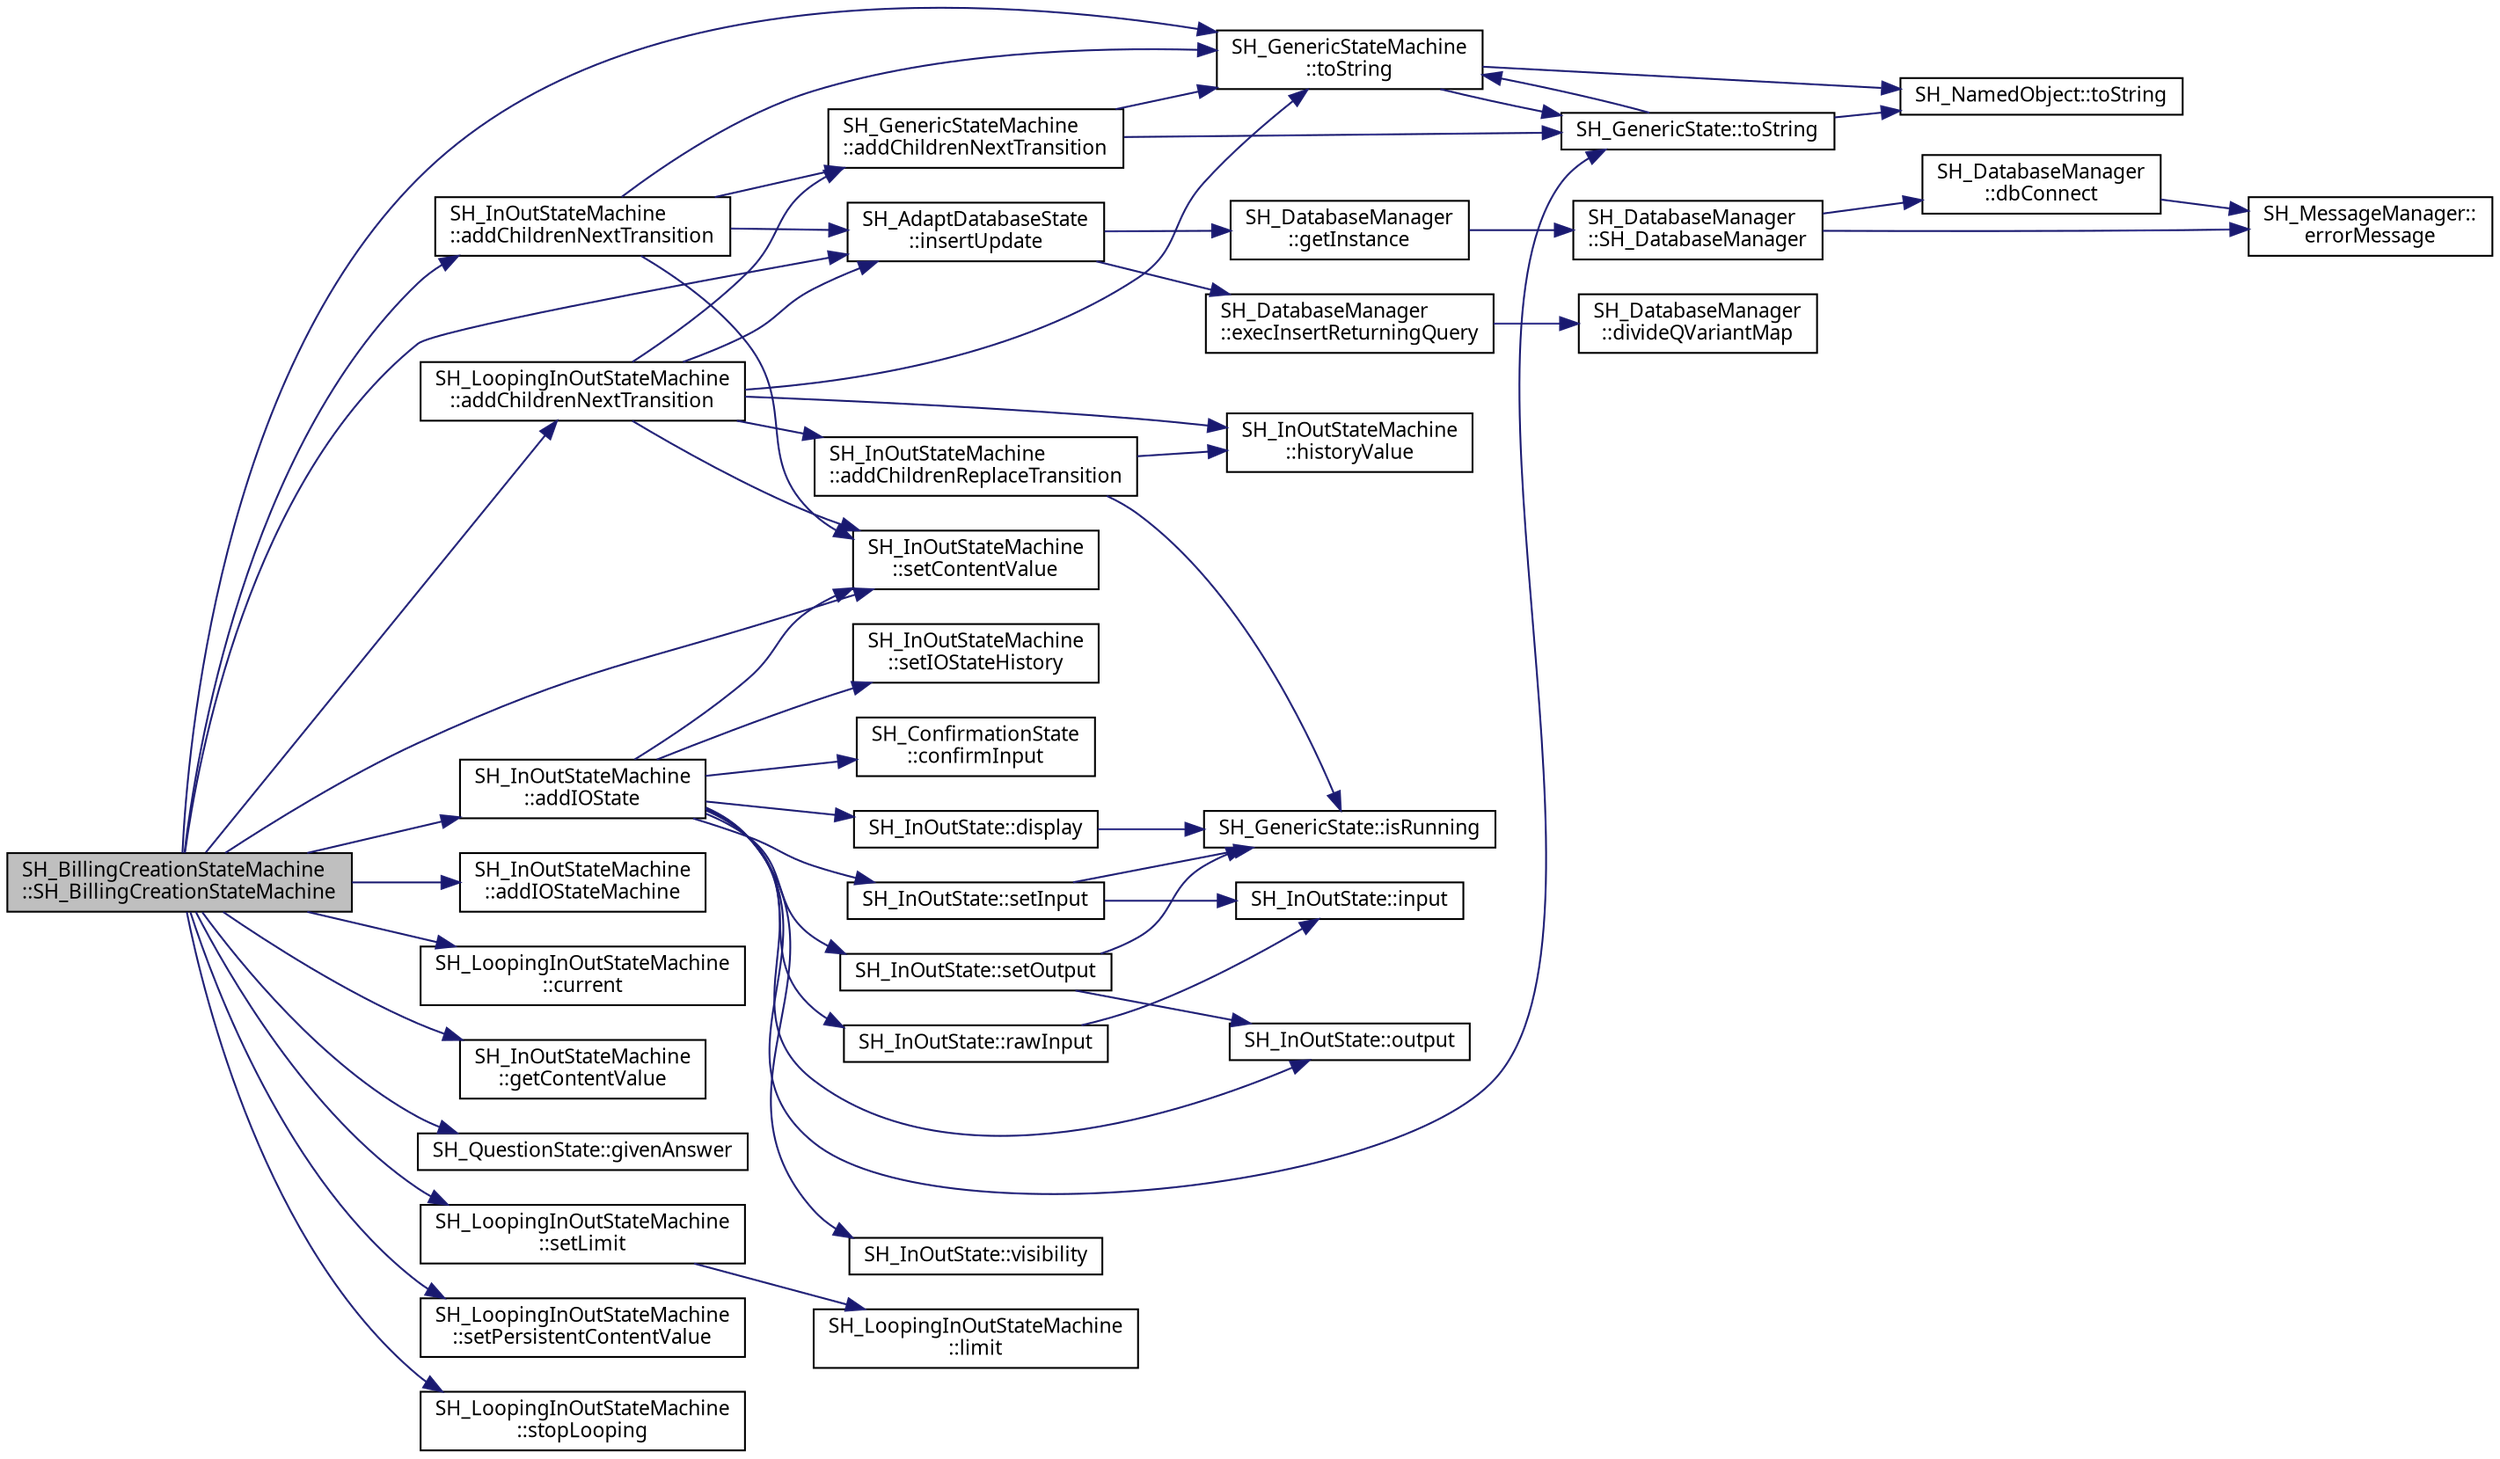 digraph "SH_BillingCreationStateMachine::SH_BillingCreationStateMachine"
{
 // INTERACTIVE_SVG=YES
  bgcolor="transparent";
  edge [fontname="Verdana",fontsize="11",labelfontname="Verdana",labelfontsize="11"];
  node [fontname="Verdana",fontsize="11",shape=record];
  rankdir="LR";
  Node1 [label="SH_BillingCreationStateMachine\l::SH_BillingCreationStateMachine",height=0.2,width=0.4,color="black", fillcolor="grey75", style="filled" fontcolor="black"];
  Node1 -> Node2 [color="midnightblue",fontsize="11",style="solid",fontname="Verdana"];
  Node2 [label="SH_LoopingInOutStateMachine\l::addChildrenNextTransition",height=0.2,width=0.4,color="black",URL="$classSH__LoopingInOutStateMachine.html#abfae9f47019379f270496de46845c729"];
  Node2 -> Node3 [color="midnightblue",fontsize="11",style="solid",fontname="Verdana"];
  Node3 [label="SH_GenericStateMachine\l::toString",height=0.2,width=0.4,color="black",URL="$classSH__GenericStateMachine.html#a85c0c1c9d258ae991f84667412fa47cd"];
  Node3 -> Node4 [color="midnightblue",fontsize="11",style="solid",fontname="Verdana"];
  Node4 [label="SH_NamedObject::toString",height=0.2,width=0.4,color="black",URL="$classSH__NamedObject.html#a9f4b19df6a96a17daaf1060b3019ef47"];
  Node3 -> Node5 [color="midnightblue",fontsize="11",style="solid",fontname="Verdana"];
  Node5 [label="SH_GenericState::toString",height=0.2,width=0.4,color="black",URL="$classSH__GenericState.html#a7779babbb40f3f8faa71112204d9804f"];
  Node5 -> Node3 [color="midnightblue",fontsize="11",style="solid",fontname="Verdana"];
  Node5 -> Node4 [color="midnightblue",fontsize="11",style="solid",fontname="Verdana"];
  Node2 -> Node6 [color="midnightblue",fontsize="11",style="solid",fontname="Verdana"];
  Node6 [label="SH_InOutStateMachine\l::setContentValue",height=0.2,width=0.4,color="black",URL="$classSH__InOutStateMachine.html#a9ab1534306b2bdb62743d4bcefe40c17"];
  Node2 -> Node7 [color="midnightblue",fontsize="11",style="solid",fontname="Verdana"];
  Node7 [label="SH_AdaptDatabaseState\l::insertUpdate",height=0.2,width=0.4,color="black",URL="$classSH__AdaptDatabaseState.html#a037db544ea05f42d21fcbdda758839fe",tooltip="Enregistre dans la base de données les valeurs données. "];
  Node7 -> Node8 [color="midnightblue",fontsize="11",style="solid",fontname="Verdana"];
  Node8 [label="SH_DatabaseManager\l::execInsertReturningQuery",height=0.2,width=0.4,color="black",URL="$classSH__DatabaseManager.html#a55268fae16792142072af49238f7bb94"];
  Node8 -> Node9 [color="midnightblue",fontsize="11",style="solid",fontname="Verdana"];
  Node9 [label="SH_DatabaseManager\l::divideQVariantMap",height=0.2,width=0.4,color="black",URL="$classSH__DatabaseManager.html#a4562e0c0027c0adbba645edc433f7fd1"];
  Node7 -> Node10 [color="midnightblue",fontsize="11",style="solid",fontname="Verdana"];
  Node10 [label="SH_DatabaseManager\l::getInstance",height=0.2,width=0.4,color="black",URL="$classSH__DatabaseManager.html#a31198eb4de0f8b18e3fa0eed09f24d19"];
  Node10 -> Node11 [color="midnightblue",fontsize="11",style="solid",fontname="Verdana"];
  Node11 [label="SH_DatabaseManager\l::SH_DatabaseManager",height=0.2,width=0.4,color="black",URL="$classSH__DatabaseManager.html#a7b5d0e372c153eb59cdab98588994904"];
  Node11 -> Node12 [color="midnightblue",fontsize="11",style="solid",fontname="Verdana"];
  Node12 [label="SH_MessageManager::\lerrorMessage",height=0.2,width=0.4,color="black",URL="$classSH__MessageManager.html#a0cb4f06cf67539457482ba1c8544eb06"];
  Node11 -> Node13 [color="midnightblue",fontsize="11",style="solid",fontname="Verdana"];
  Node13 [label="SH_DatabaseManager\l::dbConnect",height=0.2,width=0.4,color="black",URL="$classSH__DatabaseManager.html#ab634ce39ef483e7ad2fe08d4b8ba74f7"];
  Node13 -> Node12 [color="midnightblue",fontsize="11",style="solid",fontname="Verdana"];
  Node2 -> Node14 [color="midnightblue",fontsize="11",style="solid",fontname="Verdana"];
  Node14 [label="SH_InOutStateMachine\l::historyValue",height=0.2,width=0.4,color="black",URL="$classSH__InOutStateMachine.html#af71bfdb3b59b7bf2763588b513b4205f"];
  Node2 -> Node15 [color="midnightblue",fontsize="11",style="solid",fontname="Verdana"];
  Node15 [label="SH_InOutStateMachine\l::addChildrenReplaceTransition",height=0.2,width=0.4,color="black",URL="$classSH__InOutStateMachine.html#ae0f3b4622d2c70884bb224dee86e95c0"];
  Node15 -> Node14 [color="midnightblue",fontsize="11",style="solid",fontname="Verdana"];
  Node15 -> Node16 [color="midnightblue",fontsize="11",style="solid",fontname="Verdana"];
  Node16 [label="SH_GenericState::isRunning",height=0.2,width=0.4,color="black",URL="$classSH__GenericState.html#a5f731810dad0cacd28828ccbf1539e4e"];
  Node2 -> Node17 [color="midnightblue",fontsize="11",style="solid",fontname="Verdana"];
  Node17 [label="SH_GenericStateMachine\l::addChildrenNextTransition",height=0.2,width=0.4,color="black",URL="$classSH__GenericStateMachine.html#a16d844020bc26480bd81d6b794c8364c"];
  Node17 -> Node5 [color="midnightblue",fontsize="11",style="solid",fontname="Verdana"];
  Node17 -> Node3 [color="midnightblue",fontsize="11",style="solid",fontname="Verdana"];
  Node1 -> Node18 [color="midnightblue",fontsize="11",style="solid",fontname="Verdana"];
  Node18 [label="SH_InOutStateMachine\l::addChildrenNextTransition",height=0.2,width=0.4,color="black",URL="$classSH__InOutStateMachine.html#aa78420f8778d7777809aad77eb8473b4"];
  Node18 -> Node17 [color="midnightblue",fontsize="11",style="solid",fontname="Verdana"];
  Node18 -> Node7 [color="midnightblue",fontsize="11",style="solid",fontname="Verdana"];
  Node18 -> Node6 [color="midnightblue",fontsize="11",style="solid",fontname="Verdana"];
  Node18 -> Node3 [color="midnightblue",fontsize="11",style="solid",fontname="Verdana"];
  Node1 -> Node19 [color="midnightblue",fontsize="11",style="solid",fontname="Verdana"];
  Node19 [label="SH_InOutStateMachine\l::addIOState",height=0.2,width=0.4,color="black",URL="$classSH__InOutStateMachine.html#a2528cffddbe6f98c32ebef41423c0118"];
  Node19 -> Node20 [color="midnightblue",fontsize="11",style="solid",fontname="Verdana"];
  Node20 [label="SH_ConfirmationState\l::confirmInput",height=0.2,width=0.4,color="black",URL="$classSH__ConfirmationState.html#a039267260de5d102ac7511e6a5fae87f"];
  Node19 -> Node21 [color="midnightblue",fontsize="11",style="solid",fontname="Verdana"];
  Node21 [label="SH_InOutState::display",height=0.2,width=0.4,color="black",URL="$classSH__InOutState.html#a616f88b20478b81b2927a9ddc2b4f521"];
  Node21 -> Node16 [color="midnightblue",fontsize="11",style="solid",fontname="Verdana"];
  Node19 -> Node22 [color="midnightblue",fontsize="11",style="solid",fontname="Verdana"];
  Node22 [label="SH_InOutState::output",height=0.2,width=0.4,color="black",URL="$classSH__InOutState.html#a17ed7eaf5e3ed5af80a4f9fe65d5bfd9"];
  Node19 -> Node23 [color="midnightblue",fontsize="11",style="solid",fontname="Verdana"];
  Node23 [label="SH_InOutState::rawInput",height=0.2,width=0.4,color="black",URL="$classSH__InOutState.html#a4c674a54f41d2e6ef951b22393dcd89f"];
  Node23 -> Node24 [color="midnightblue",fontsize="11",style="solid",fontname="Verdana"];
  Node24 [label="SH_InOutState::input",height=0.2,width=0.4,color="black",URL="$classSH__InOutState.html#a8e1b78069343122df7713624a1a5a100"];
  Node19 -> Node6 [color="midnightblue",fontsize="11",style="solid",fontname="Verdana"];
  Node19 -> Node25 [color="midnightblue",fontsize="11",style="solid",fontname="Verdana"];
  Node25 [label="SH_InOutState::setInput",height=0.2,width=0.4,color="black",URL="$classSH__InOutState.html#aaec9c2b5ef7c406bff7469461352d47c"];
  Node25 -> Node16 [color="midnightblue",fontsize="11",style="solid",fontname="Verdana"];
  Node25 -> Node24 [color="midnightblue",fontsize="11",style="solid",fontname="Verdana"];
  Node19 -> Node26 [color="midnightblue",fontsize="11",style="solid",fontname="Verdana"];
  Node26 [label="SH_InOutStateMachine\l::setIOStateHistory",height=0.2,width=0.4,color="black",URL="$classSH__InOutStateMachine.html#acbcce2c4300af1634d928b30e5e9be1c"];
  Node19 -> Node27 [color="midnightblue",fontsize="11",style="solid",fontname="Verdana"];
  Node27 [label="SH_InOutState::setOutput",height=0.2,width=0.4,color="black",URL="$classSH__InOutState.html#af611c84134e262739cd834797b315c80"];
  Node27 -> Node16 [color="midnightblue",fontsize="11",style="solid",fontname="Verdana"];
  Node27 -> Node22 [color="midnightblue",fontsize="11",style="solid",fontname="Verdana"];
  Node19 -> Node5 [color="midnightblue",fontsize="11",style="solid",fontname="Verdana"];
  Node19 -> Node28 [color="midnightblue",fontsize="11",style="solid",fontname="Verdana"];
  Node28 [label="SH_InOutState::visibility",height=0.2,width=0.4,color="black",URL="$classSH__InOutState.html#a3a18752c4122c26a2ebf38310c9c1b75"];
  Node1 -> Node29 [color="midnightblue",fontsize="11",style="solid",fontname="Verdana"];
  Node29 [label="SH_InOutStateMachine\l::addIOStateMachine",height=0.2,width=0.4,color="black",URL="$classSH__InOutStateMachine.html#a6f65dff277508e650eb697628c857b19"];
  Node1 -> Node30 [color="midnightblue",fontsize="11",style="solid",fontname="Verdana"];
  Node30 [label="SH_LoopingInOutStateMachine\l::current",height=0.2,width=0.4,color="black",URL="$classSH__LoopingInOutStateMachine.html#afce58401195a4941b1939c46f1caa23b"];
  Node1 -> Node31 [color="midnightblue",fontsize="11",style="solid",fontname="Verdana"];
  Node31 [label="SH_InOutStateMachine\l::getContentValue",height=0.2,width=0.4,color="black",URL="$classSH__InOutStateMachine.html#aa1a3bd3c0ea8a59b9bc916dc718eb9ca"];
  Node1 -> Node32 [color="midnightblue",fontsize="11",style="solid",fontname="Verdana"];
  Node32 [label="SH_QuestionState::givenAnswer",height=0.2,width=0.4,color="black",URL="$classSH__QuestionState.html#a29cdea8bc55e39e3ed02d24743c30f8c"];
  Node1 -> Node7 [color="midnightblue",fontsize="11",style="solid",fontname="Verdana"];
  Node1 -> Node6 [color="midnightblue",fontsize="11",style="solid",fontname="Verdana"];
  Node1 -> Node33 [color="midnightblue",fontsize="11",style="solid",fontname="Verdana"];
  Node33 [label="SH_LoopingInOutStateMachine\l::setLimit",height=0.2,width=0.4,color="black",URL="$classSH__LoopingInOutStateMachine.html#a6dbf2fbcc6524bba5a70baadb8d61be4"];
  Node33 -> Node34 [color="midnightblue",fontsize="11",style="solid",fontname="Verdana"];
  Node34 [label="SH_LoopingInOutStateMachine\l::limit",height=0.2,width=0.4,color="black",URL="$classSH__LoopingInOutStateMachine.html#aa82afb8de3acbd0953bdf468f697d777"];
  Node1 -> Node35 [color="midnightblue",fontsize="11",style="solid",fontname="Verdana"];
  Node35 [label="SH_LoopingInOutStateMachine\l::setPersistentContentValue",height=0.2,width=0.4,color="black",URL="$classSH__LoopingInOutStateMachine.html#a99686121d80e3de4c64bebb1d5890ac0"];
  Node1 -> Node36 [color="midnightblue",fontsize="11",style="solid",fontname="Verdana"];
  Node36 [label="SH_LoopingInOutStateMachine\l::stopLooping",height=0.2,width=0.4,color="black",URL="$classSH__LoopingInOutStateMachine.html#a73d75e30318da22fec99387e9bf02a9b"];
  Node1 -> Node3 [color="midnightblue",fontsize="11",style="solid",fontname="Verdana"];
}
